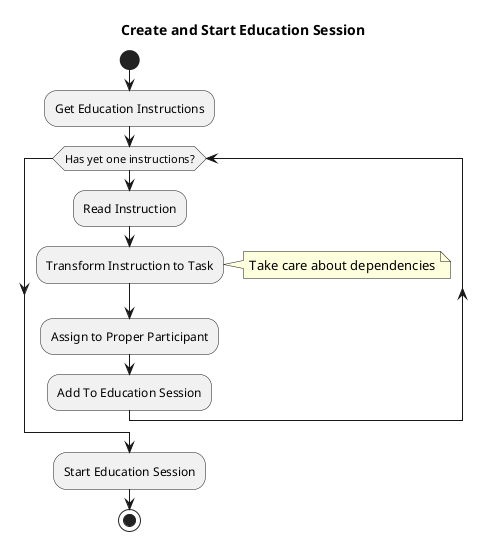 @startuml

title Create and Start Education Session

start

:Get Education Instructions;

while (Has yet one instructions?)
  :Read Instruction;
  :Transform Instruction to Task;
  note right: Take care about dependencies
  :Assign to Proper Participant;
  :Add To Education Session;
endwhile

:Start Education Session;

stop

@enduml

